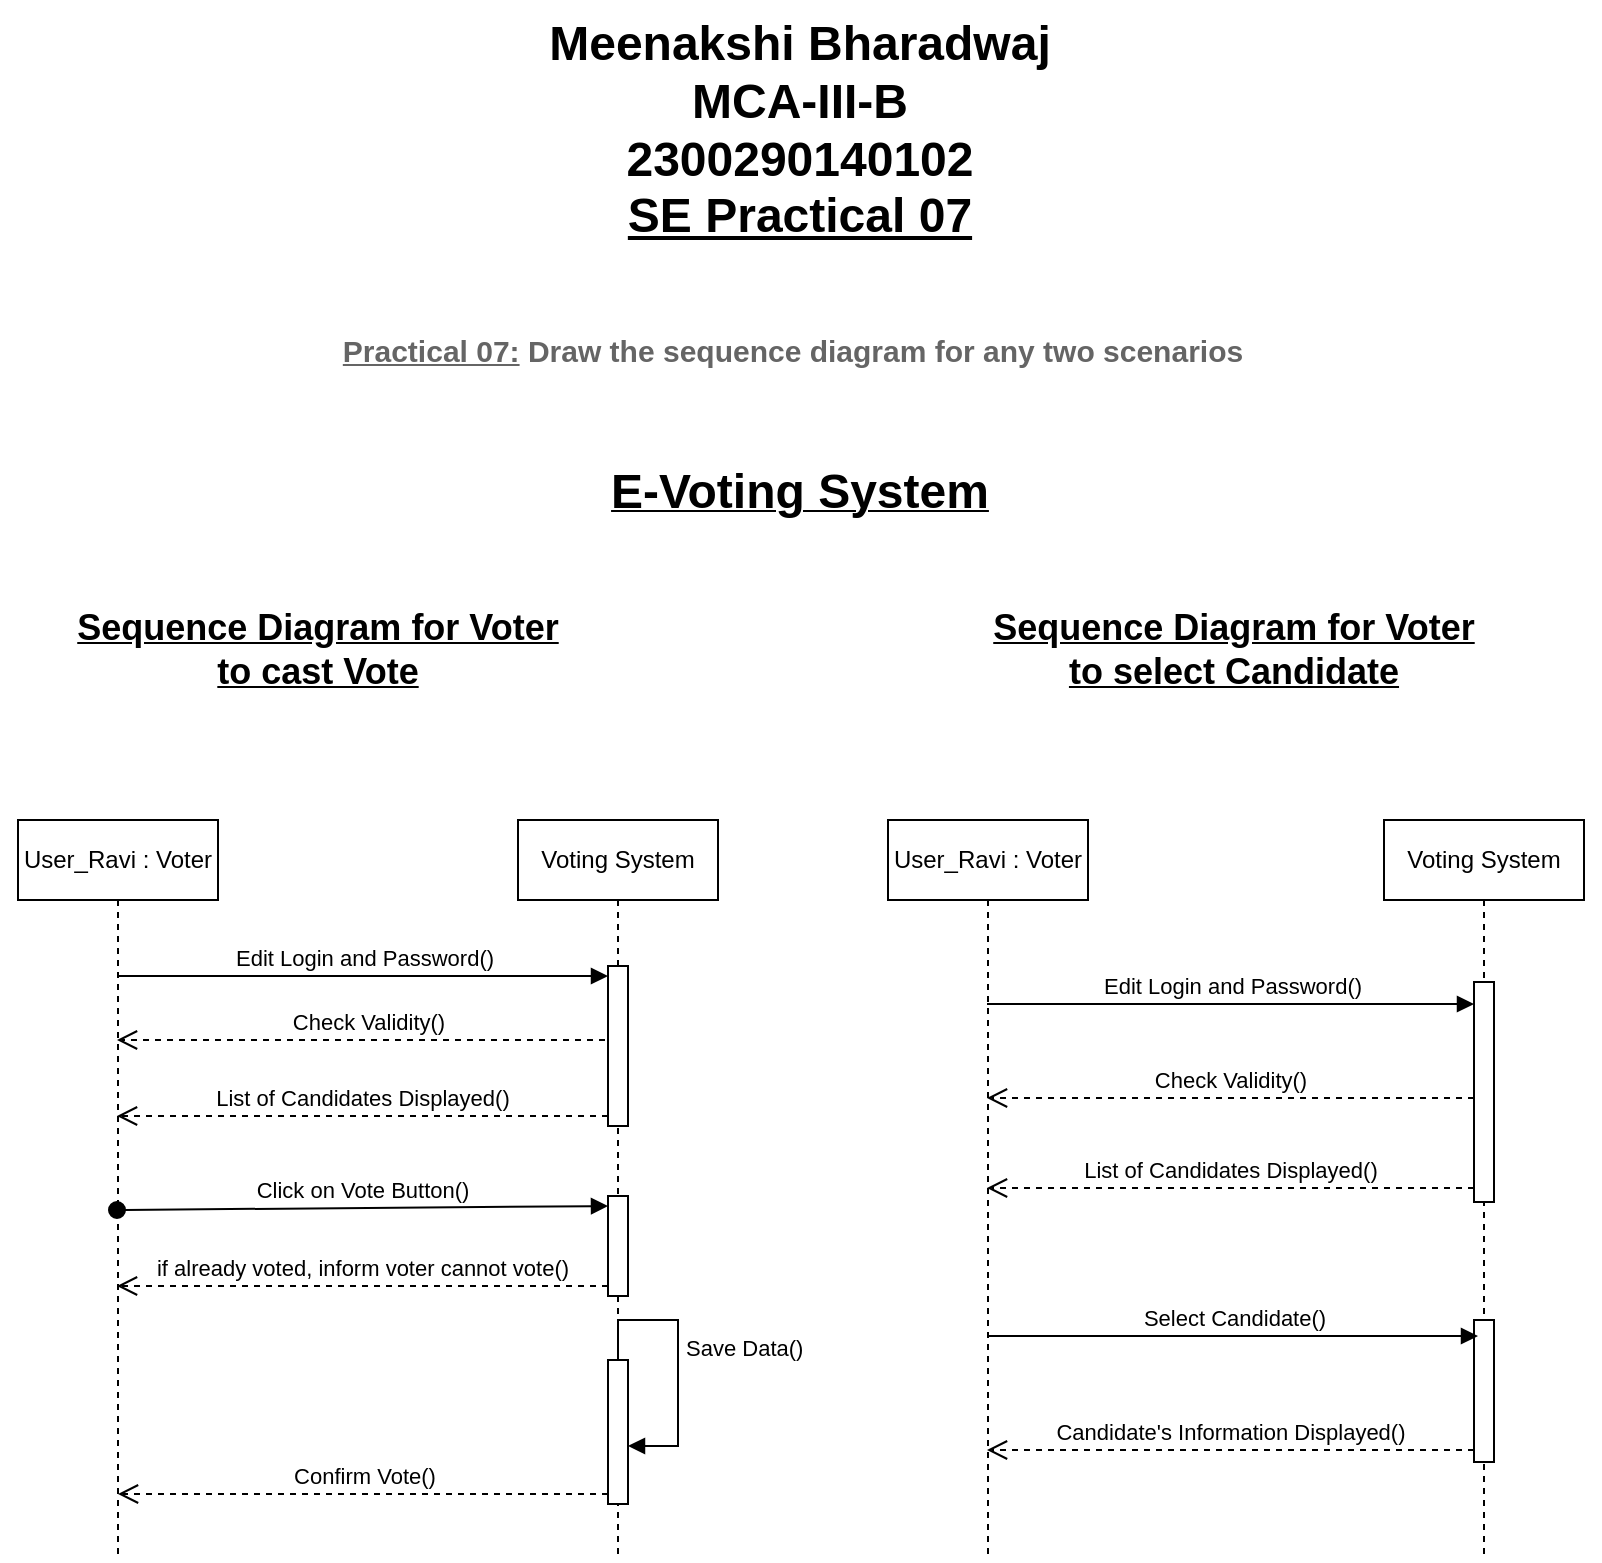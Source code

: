 <mxfile version="24.8.4">
  <diagram name="Page-1" id="UcZs8nigwEiz8f8sDLPM">
    <mxGraphModel dx="1824" dy="422" grid="1" gridSize="10" guides="1" tooltips="1" connect="1" arrows="1" fold="1" page="1" pageScale="1" pageWidth="850" pageHeight="1100" math="0" shadow="0">
      <root>
        <mxCell id="0" />
        <mxCell id="1" parent="0" />
        <mxCell id="XL-E2fBatTasfV7Rm5Hk-4" value="&lt;b&gt;&lt;u&gt;&lt;font style=&quot;font-size: 24px;&quot;&gt;E-Voting System&lt;/font&gt;&lt;/u&gt;&lt;/b&gt;" style="text;html=1;align=center;verticalAlign=middle;whiteSpace=wrap;rounded=0;" parent="1" vertex="1">
          <mxGeometry x="-565" y="260" width="280" height="51" as="geometry" />
        </mxCell>
        <mxCell id="XL-E2fBatTasfV7Rm5Hk-5" value="&lt;font style=&quot;font-size: 24px;&quot;&gt;&lt;b&gt;Meenakshi Bharadwaj&lt;/b&gt;&lt;/font&gt;&lt;div&gt;&lt;font style=&quot;font-size: 24px;&quot;&gt;&lt;b&gt;MCA-III-B&lt;/b&gt;&lt;/font&gt;&lt;/div&gt;&lt;div&gt;&lt;font style=&quot;font-size: 24px;&quot;&gt;&lt;b&gt;2300290140102&lt;/b&gt;&lt;/font&gt;&lt;/div&gt;&lt;div&gt;&lt;font style=&quot;font-size: 24px;&quot;&gt;&lt;b&gt;&lt;u&gt;SE Practical 07&lt;/u&gt;&lt;/b&gt;&lt;/font&gt;&lt;/div&gt;" style="text;html=1;align=center;verticalAlign=middle;whiteSpace=wrap;rounded=0;" parent="1" vertex="1">
          <mxGeometry x="-825" y="40" width="800" height="130" as="geometry" />
        </mxCell>
        <mxCell id="XL-E2fBatTasfV7Rm5Hk-6" value="&lt;span style=&quot;color: rgb(101, 101, 101); font-family: &amp;quot;Century Gothic&amp;quot;, Arial, Helvetica, sans-serif; font-size: 15px; font-style: normal; font-variant-ligatures: normal; font-variant-caps: normal; letter-spacing: normal; orphans: 2; text-indent: 0px; text-transform: none; widows: 2; word-spacing: 0px; -webkit-text-stroke-width: 0px; white-space: normal; background-color: rgb(255, 255, 255); text-decoration-thickness: initial; text-decoration-style: initial; text-decoration-color: initial; float: none; display: inline !important;&quot;&gt;&lt;u&gt;Practical 07:&lt;/u&gt; Draw the sequence diagram for any two scenarios&lt;/span&gt;" style="text;whiteSpace=wrap;html=1;align=center;fontStyle=1" parent="1" vertex="1">
          <mxGeometry x="-716" y="200" width="575" height="40" as="geometry" />
        </mxCell>
        <mxCell id="XL-E2fBatTasfV7Rm5Hk-7" value="&lt;font style=&quot;font-size: 18px;&quot;&gt;&lt;b&gt;&lt;u&gt;Sequence Diagram for Voter to cast Vote&lt;/u&gt;&lt;/b&gt;&lt;/font&gt;" style="text;html=1;align=center;verticalAlign=middle;whiteSpace=wrap;rounded=0;" parent="1" vertex="1">
          <mxGeometry x="-796" y="350" width="260" height="30" as="geometry" />
        </mxCell>
        <mxCell id="XL-E2fBatTasfV7Rm5Hk-8" value="&lt;font style=&quot;font-size: 18px;&quot;&gt;&lt;b&gt;&lt;u&gt;Sequence Diagram for Voter to select Candidate&lt;/u&gt;&lt;/b&gt;&lt;/font&gt;" style="text;html=1;align=center;verticalAlign=middle;whiteSpace=wrap;rounded=0;" parent="1" vertex="1">
          <mxGeometry x="-340" y="350" width="264" height="30" as="geometry" />
        </mxCell>
        <mxCell id="XL-E2fBatTasfV7Rm5Hk-20" value="Edit Login and Password()" style="html=1;verticalAlign=bottom;endArrow=block;curved=0;rounded=0;entryX=0;entryY=0;entryDx=0;entryDy=5;" parent="1" target="XL-E2fBatTasfV7Rm5Hk-19" edge="1">
          <mxGeometry relative="1" as="geometry">
            <mxPoint x="-766.5" y="528" as="sourcePoint" />
          </mxGeometry>
        </mxCell>
        <mxCell id="XL-E2fBatTasfV7Rm5Hk-21" value="Check Validity()" style="html=1;verticalAlign=bottom;endArrow=open;dashed=1;endSize=8;curved=0;rounded=0;" parent="1" edge="1">
          <mxGeometry relative="1" as="geometry">
            <mxPoint x="-766.5" y="560" as="targetPoint" />
            <mxPoint x="-516.5" y="560" as="sourcePoint" />
            <Array as="points">
              <mxPoint x="-676" y="560" />
            </Array>
          </mxGeometry>
        </mxCell>
        <mxCell id="XL-E2fBatTasfV7Rm5Hk-25" value="User_Ravi : Voter" style="shape=umlLifeline;perimeter=lifelinePerimeter;whiteSpace=wrap;html=1;container=1;dropTarget=0;collapsible=0;recursiveResize=0;outlineConnect=0;portConstraint=eastwest;newEdgeStyle={&quot;curved&quot;:0,&quot;rounded&quot;:0};" parent="1" vertex="1">
          <mxGeometry x="-816" y="450" width="100" height="370" as="geometry" />
        </mxCell>
        <mxCell id="XL-E2fBatTasfV7Rm5Hk-26" value="Voting System" style="shape=umlLifeline;perimeter=lifelinePerimeter;whiteSpace=wrap;html=1;container=1;dropTarget=0;collapsible=0;recursiveResize=0;outlineConnect=0;portConstraint=eastwest;newEdgeStyle={&quot;curved&quot;:0,&quot;rounded&quot;:0};" parent="1" vertex="1">
          <mxGeometry x="-566" y="450" width="100" height="370" as="geometry" />
        </mxCell>
        <mxCell id="XL-E2fBatTasfV7Rm5Hk-24" value="" style="html=1;points=[[0,0,0,0,5],[0,1,0,0,-5],[1,0,0,0,5],[1,1,0,0,-5]];perimeter=orthogonalPerimeter;outlineConnect=0;targetShapes=umlLifeline;portConstraint=eastwest;newEdgeStyle={&quot;curved&quot;:0,&quot;rounded&quot;:0};" parent="XL-E2fBatTasfV7Rm5Hk-26" vertex="1">
          <mxGeometry x="45" y="188" width="10" height="50" as="geometry" />
        </mxCell>
        <mxCell id="XL-E2fBatTasfV7Rm5Hk-19" value="" style="html=1;points=[[0,0,0,0,5],[0,1,0,0,-5],[1,0,0,0,5],[1,1,0,0,-5]];perimeter=orthogonalPerimeter;outlineConnect=0;targetShapes=umlLifeline;portConstraint=eastwest;newEdgeStyle={&quot;curved&quot;:0,&quot;rounded&quot;:0};" parent="XL-E2fBatTasfV7Rm5Hk-26" vertex="1">
          <mxGeometry x="45" y="73" width="10" height="80" as="geometry" />
        </mxCell>
        <mxCell id="XL-E2fBatTasfV7Rm5Hk-23" value="Save Data()" style="html=1;align=left;spacingLeft=2;endArrow=block;rounded=0;edgeStyle=orthogonalEdgeStyle;curved=0;rounded=0;exitX=0;exitY=0;exitDx=0;exitDy=5;exitPerimeter=0;" parent="XL-E2fBatTasfV7Rm5Hk-26" edge="1" source="wVQO2OYSeIdpcU2ik1Df-1">
          <mxGeometry relative="1" as="geometry">
            <mxPoint x="50" y="272" as="sourcePoint" />
            <Array as="points">
              <mxPoint x="50" y="275" />
              <mxPoint x="50" y="250" />
              <mxPoint x="80" y="250" />
              <mxPoint x="80" y="313" />
            </Array>
            <mxPoint x="55" y="313" as="targetPoint" />
          </mxGeometry>
        </mxCell>
        <mxCell id="wVQO2OYSeIdpcU2ik1Df-1" value="" style="html=1;points=[[0,0,0,0,5],[0,1,0,0,-5],[1,0,0,0,5],[1,1,0,0,-5]];perimeter=orthogonalPerimeter;outlineConnect=0;targetShapes=umlLifeline;portConstraint=eastwest;newEdgeStyle={&quot;curved&quot;:0,&quot;rounded&quot;:0};" vertex="1" parent="XL-E2fBatTasfV7Rm5Hk-26">
          <mxGeometry x="45" y="270" width="10" height="72" as="geometry" />
        </mxCell>
        <mxCell id="XL-E2fBatTasfV7Rm5Hk-28" value="Edit Login and Password()" style="html=1;verticalAlign=bottom;endArrow=block;curved=0;rounded=0;entryX=0;entryY=0;entryDx=0;entryDy=5;" parent="1" edge="1">
          <mxGeometry relative="1" as="geometry">
            <mxPoint x="-331.5" y="542" as="sourcePoint" />
            <mxPoint x="-88" y="542" as="targetPoint" />
          </mxGeometry>
        </mxCell>
        <mxCell id="XL-E2fBatTasfV7Rm5Hk-30" value="User_Ravi&amp;nbsp;: Voter" style="shape=umlLifeline;perimeter=lifelinePerimeter;whiteSpace=wrap;html=1;container=1;dropTarget=0;collapsible=0;recursiveResize=0;outlineConnect=0;portConstraint=eastwest;newEdgeStyle={&quot;curved&quot;:0,&quot;rounded&quot;:0};" parent="1" vertex="1">
          <mxGeometry x="-381" y="450" width="100" height="370" as="geometry" />
        </mxCell>
        <mxCell id="XL-E2fBatTasfV7Rm5Hk-31" value="Voting System" style="shape=umlLifeline;perimeter=lifelinePerimeter;whiteSpace=wrap;html=1;container=1;dropTarget=0;collapsible=0;recursiveResize=0;outlineConnect=0;portConstraint=eastwest;newEdgeStyle={&quot;curved&quot;:0,&quot;rounded&quot;:0};" parent="1" vertex="1">
          <mxGeometry x="-133" y="450" width="100" height="370" as="geometry" />
        </mxCell>
        <mxCell id="XL-E2fBatTasfV7Rm5Hk-39" value="" style="html=1;points=[[0,0,0,0,5],[0,1,0,0,-5],[1,0,0,0,5],[1,1,0,0,-5]];perimeter=orthogonalPerimeter;outlineConnect=0;targetShapes=umlLifeline;portConstraint=eastwest;newEdgeStyle={&quot;curved&quot;:0,&quot;rounded&quot;:0};" parent="XL-E2fBatTasfV7Rm5Hk-31" vertex="1">
          <mxGeometry x="45" y="81" width="10" height="110" as="geometry" />
        </mxCell>
        <mxCell id="XL-E2fBatTasfV7Rm5Hk-40" value="" style="html=1;points=[[0,0,0,0,5],[0,1,0,0,-5],[1,0,0,0,5],[1,1,0,0,-5]];perimeter=orthogonalPerimeter;outlineConnect=0;targetShapes=umlLifeline;portConstraint=eastwest;newEdgeStyle={&quot;curved&quot;:0,&quot;rounded&quot;:0};" parent="XL-E2fBatTasfV7Rm5Hk-31" vertex="1">
          <mxGeometry x="45" y="250" width="10" height="71" as="geometry" />
        </mxCell>
        <mxCell id="XL-E2fBatTasfV7Rm5Hk-32" value="List of Candidates Displayed()" style="html=1;verticalAlign=bottom;endArrow=open;dashed=1;endSize=8;curved=0;rounded=0;exitX=0;exitY=1;exitDx=0;exitDy=-5;exitPerimeter=0;" parent="1" source="XL-E2fBatTasfV7Rm5Hk-19" edge="1">
          <mxGeometry relative="1" as="geometry">
            <mxPoint x="-556" y="593" as="sourcePoint" />
            <mxPoint x="-766.5" y="598" as="targetPoint" />
          </mxGeometry>
        </mxCell>
        <mxCell id="XL-E2fBatTasfV7Rm5Hk-33" value="Click on Vote Button()" style="html=1;verticalAlign=bottom;startArrow=oval;startFill=1;endArrow=block;startSize=8;curved=0;rounded=0;entryX=0;entryY=0;entryDx=0;entryDy=5;entryPerimeter=0;" parent="1" target="XL-E2fBatTasfV7Rm5Hk-24" edge="1">
          <mxGeometry width="60" relative="1" as="geometry">
            <mxPoint x="-766.5" y="645" as="sourcePoint" />
            <mxPoint x="-556" y="639" as="targetPoint" />
          </mxGeometry>
        </mxCell>
        <mxCell id="XL-E2fBatTasfV7Rm5Hk-34" value="if already voted, inform voter cannot vote()" style="html=1;verticalAlign=bottom;endArrow=open;dashed=1;endSize=8;curved=0;rounded=0;exitX=0;exitY=1;exitDx=0;exitDy=-5;exitPerimeter=0;" parent="1" source="XL-E2fBatTasfV7Rm5Hk-24" edge="1">
          <mxGeometry relative="1" as="geometry">
            <mxPoint x="-666" y="678" as="sourcePoint" />
            <mxPoint x="-766.5" y="683" as="targetPoint" />
          </mxGeometry>
        </mxCell>
        <mxCell id="XL-E2fBatTasfV7Rm5Hk-35" value="Confirm Vote()" style="html=1;verticalAlign=bottom;endArrow=open;dashed=1;endSize=8;curved=0;rounded=0;exitX=0;exitY=1;exitDx=0;exitDy=-5;exitPerimeter=0;" parent="1" edge="1" target="XL-E2fBatTasfV7Rm5Hk-25" source="wVQO2OYSeIdpcU2ik1Df-1">
          <mxGeometry relative="1" as="geometry">
            <mxPoint x="-526" y="782" as="sourcePoint" />
            <mxPoint x="-766.5" y="782" as="targetPoint" />
          </mxGeometry>
        </mxCell>
        <mxCell id="XL-E2fBatTasfV7Rm5Hk-37" value="Check Validity()" style="html=1;verticalAlign=bottom;endArrow=open;dashed=1;endSize=8;curved=0;rounded=0;" parent="1" edge="1">
          <mxGeometry relative="1" as="geometry">
            <mxPoint x="-331.5" y="589" as="targetPoint" />
            <mxPoint x="-88" y="589" as="sourcePoint" />
            <Array as="points">
              <mxPoint x="-235.5" y="589" />
            </Array>
          </mxGeometry>
        </mxCell>
        <mxCell id="XL-E2fBatTasfV7Rm5Hk-38" value="List of Candidates Displayed()" style="html=1;verticalAlign=bottom;endArrow=open;dashed=1;endSize=8;curved=0;rounded=0;" parent="1" edge="1">
          <mxGeometry relative="1" as="geometry">
            <mxPoint x="-88" y="634" as="sourcePoint" />
            <mxPoint x="-331.5" y="634" as="targetPoint" />
          </mxGeometry>
        </mxCell>
        <mxCell id="XL-E2fBatTasfV7Rm5Hk-41" value="Select Candidate()" style="html=1;verticalAlign=bottom;endArrow=block;curved=0;rounded=0;" parent="1" edge="1">
          <mxGeometry relative="1" as="geometry">
            <mxPoint x="-331.5" y="708" as="sourcePoint" />
            <mxPoint x="-86" y="708" as="targetPoint" />
          </mxGeometry>
        </mxCell>
        <mxCell id="XL-E2fBatTasfV7Rm5Hk-42" value="Candidate&#39;s Information Displayed()" style="html=1;verticalAlign=bottom;endArrow=open;dashed=1;endSize=8;curved=0;rounded=0;" parent="1" edge="1">
          <mxGeometry relative="1" as="geometry">
            <mxPoint x="-331.5" y="765" as="targetPoint" />
            <mxPoint x="-88" y="765" as="sourcePoint" />
            <Array as="points">
              <mxPoint x="-225.75" y="765" />
            </Array>
          </mxGeometry>
        </mxCell>
      </root>
    </mxGraphModel>
  </diagram>
</mxfile>

